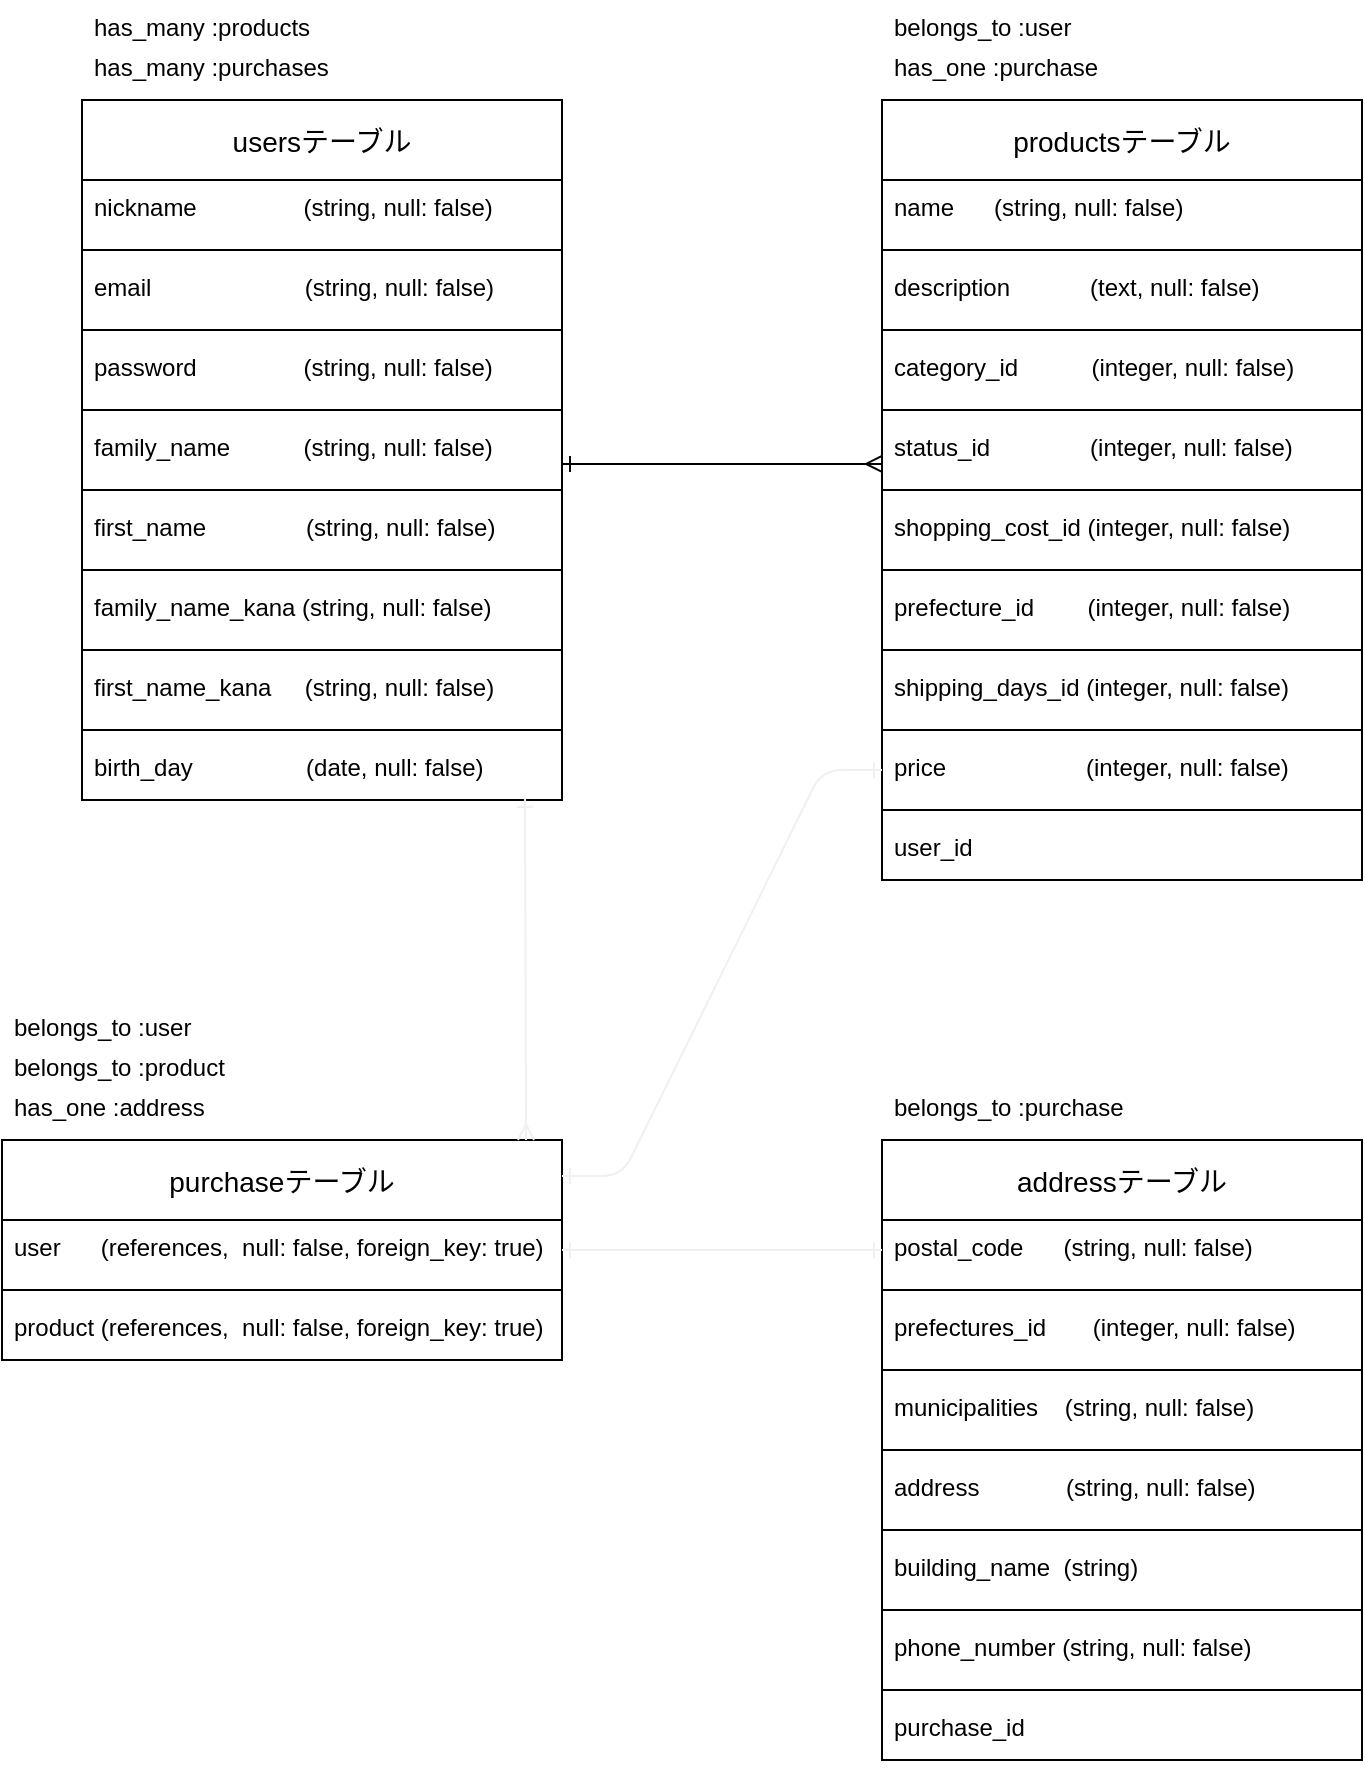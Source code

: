 <mxfile version="13.6.5">
    <diagram id="javHcgYwaEdPGD21peLQ" name="ページ1">
        <mxGraphModel dx="1283" dy="971" grid="1" gridSize="10" guides="1" tooltips="1" connect="1" arrows="1" fold="1" page="1" pageScale="1" pageWidth="827" pageHeight="1169" math="0" shadow="0">
            <root>
                <mxCell id="0"/>
                <mxCell id="1" parent="0"/>
                <mxCell id="15" value="usersテーブル" style="swimlane;fontStyle=0;childLayout=stackLayout;horizontal=1;startSize=40;horizontalStack=0;resizeParent=1;resizeParentMax=0;resizeLast=0;collapsible=1;marginBottom=0;align=center;fontSize=14;spacing=0;" parent="1" vertex="1">
                    <mxGeometry x="80" y="80" width="240" height="350" as="geometry">
                        <mxRectangle x="90" y="190" width="50" height="26" as="alternateBounds"/>
                    </mxGeometry>
                </mxCell>
                <mxCell id="16" value="nickname                (string, null: false)" style="text;strokeColor=none;fillColor=none;spacingLeft=4;spacingRight=4;overflow=hidden;rotatable=0;points=[[0,0.5],[1,0.5]];portConstraint=eastwest;fontSize=12;" vertex="1" parent="15">
                    <mxGeometry y="40" width="240" height="30" as="geometry"/>
                </mxCell>
                <mxCell id="46" value="" style="line;strokeWidth=1;rotatable=0;dashed=0;labelPosition=right;align=left;verticalAlign=middle;spacingTop=0;spacingLeft=6;points=[];portConstraint=eastwest;" vertex="1" parent="15">
                    <mxGeometry y="70" width="240" height="10" as="geometry"/>
                </mxCell>
                <mxCell id="37" value="email                       (string, null: false)" style="text;strokeColor=none;fillColor=none;spacingLeft=4;spacingRight=4;overflow=hidden;rotatable=0;points=[[0,0.5],[1,0.5]];portConstraint=eastwest;fontSize=12;" vertex="1" parent="15">
                    <mxGeometry y="80" width="240" height="30" as="geometry"/>
                </mxCell>
                <mxCell id="47" value="" style="line;strokeWidth=1;rotatable=0;dashed=0;labelPosition=right;align=left;verticalAlign=middle;spacingTop=0;spacingLeft=6;points=[];portConstraint=eastwest;" vertex="1" parent="15">
                    <mxGeometry y="110" width="240" height="10" as="geometry"/>
                </mxCell>
                <mxCell id="32" value="password                (string, null: false)" style="text;strokeColor=none;fillColor=none;spacingLeft=4;spacingRight=4;overflow=hidden;rotatable=0;points=[[0,0.5],[1,0.5]];portConstraint=eastwest;fontSize=12;" vertex="1" parent="15">
                    <mxGeometry y="120" width="240" height="30" as="geometry"/>
                </mxCell>
                <mxCell id="48" value="" style="line;strokeWidth=1;rotatable=0;dashed=0;labelPosition=right;align=left;verticalAlign=middle;spacingTop=0;spacingLeft=6;points=[];portConstraint=eastwest;" vertex="1" parent="15">
                    <mxGeometry y="150" width="240" height="10" as="geometry"/>
                </mxCell>
                <mxCell id="38" value="family_name           (string, null: false)" style="text;strokeColor=none;fillColor=none;spacingLeft=4;spacingRight=4;overflow=hidden;rotatable=0;points=[[0,0.5],[1,0.5]];portConstraint=eastwest;fontSize=12;" vertex="1" parent="15">
                    <mxGeometry y="160" width="240" height="30" as="geometry"/>
                </mxCell>
                <mxCell id="49" value="" style="line;strokeWidth=1;rotatable=0;dashed=0;labelPosition=right;align=left;verticalAlign=middle;spacingTop=0;spacingLeft=6;points=[];portConstraint=eastwest;" vertex="1" parent="15">
                    <mxGeometry y="190" width="240" height="10" as="geometry"/>
                </mxCell>
                <mxCell id="39" value="first_name               (string, null: false)" style="text;strokeColor=none;fillColor=none;spacingLeft=4;spacingRight=4;overflow=hidden;rotatable=0;points=[[0,0.5],[1,0.5]];portConstraint=eastwest;fontSize=12;" vertex="1" parent="15">
                    <mxGeometry y="200" width="240" height="30" as="geometry"/>
                </mxCell>
                <mxCell id="50" value="" style="line;strokeWidth=1;rotatable=0;dashed=0;labelPosition=right;align=left;verticalAlign=middle;spacingTop=0;spacingLeft=6;points=[];portConstraint=eastwest;" vertex="1" parent="15">
                    <mxGeometry y="230" width="240" height="10" as="geometry"/>
                </mxCell>
                <mxCell id="41" value="family_name_kana (string, null: false)" style="text;strokeColor=none;fillColor=none;spacingLeft=4;spacingRight=4;overflow=hidden;rotatable=0;points=[[0,0.5],[1,0.5]];portConstraint=eastwest;fontSize=12;" vertex="1" parent="15">
                    <mxGeometry y="240" width="240" height="30" as="geometry"/>
                </mxCell>
                <mxCell id="51" value="" style="line;strokeWidth=1;rotatable=0;dashed=0;labelPosition=right;align=left;verticalAlign=middle;spacingTop=0;spacingLeft=6;points=[];portConstraint=eastwest;" vertex="1" parent="15">
                    <mxGeometry y="270" width="240" height="10" as="geometry"/>
                </mxCell>
                <mxCell id="42" value="first_name_kana     (string, null: false)" style="text;strokeColor=none;fillColor=none;spacingLeft=4;spacingRight=4;overflow=hidden;rotatable=0;points=[[0,0.5],[1,0.5]];portConstraint=eastwest;fontSize=12;" vertex="1" parent="15">
                    <mxGeometry y="280" width="240" height="30" as="geometry"/>
                </mxCell>
                <mxCell id="52" value="" style="line;strokeWidth=1;rotatable=0;dashed=0;labelPosition=right;align=left;verticalAlign=middle;spacingTop=0;spacingLeft=6;points=[];portConstraint=eastwest;" vertex="1" parent="15">
                    <mxGeometry y="310" width="240" height="10" as="geometry"/>
                </mxCell>
                <mxCell id="40" value="birth_day                 (date, null: false)" style="text;strokeColor=none;fillColor=none;spacingLeft=4;spacingRight=4;overflow=hidden;rotatable=0;points=[[0,0.5],[1,0.5]];portConstraint=eastwest;fontSize=12;" vertex="1" parent="15">
                    <mxGeometry y="320" width="240" height="30" as="geometry"/>
                </mxCell>
                <mxCell id="23" value="productsテーブル" style="swimlane;fontStyle=0;childLayout=stackLayout;horizontal=1;startSize=40;horizontalStack=0;resizeParent=1;resizeParentMax=0;resizeLast=0;collapsible=1;marginBottom=0;align=center;fontSize=14;" parent="1" vertex="1">
                    <mxGeometry x="480" y="80" width="240" height="390" as="geometry"/>
                </mxCell>
                <mxCell id="24" value="name      (string, null: false)" style="text;strokeColor=none;fillColor=none;spacingLeft=4;spacingRight=4;overflow=hidden;rotatable=0;points=[[0,0.5],[1,0.5]];portConstraint=eastwest;fontSize=12;" parent="23" vertex="1">
                    <mxGeometry y="40" width="240" height="30" as="geometry"/>
                </mxCell>
                <mxCell id="60" value="" style="line;strokeWidth=1;rotatable=0;dashed=0;labelPosition=right;align=left;verticalAlign=middle;spacingTop=0;spacingLeft=6;points=[];portConstraint=eastwest;" vertex="1" parent="23">
                    <mxGeometry y="70" width="240" height="10" as="geometry"/>
                </mxCell>
                <mxCell id="70" value="description            (text, null: false)" style="text;strokeColor=none;fillColor=none;spacingLeft=4;spacingRight=4;overflow=hidden;rotatable=0;points=[[0,0.5],[1,0.5]];portConstraint=eastwest;fontSize=12;" vertex="1" parent="23">
                    <mxGeometry y="80" width="240" height="30" as="geometry"/>
                </mxCell>
                <mxCell id="71" value="" style="line;strokeWidth=1;rotatable=0;dashed=0;labelPosition=right;align=left;verticalAlign=middle;spacingTop=0;spacingLeft=6;points=[];portConstraint=eastwest;" vertex="1" parent="23">
                    <mxGeometry y="110" width="240" height="10" as="geometry"/>
                </mxCell>
                <mxCell id="54" value="category_id           (integer, null: false)" style="text;strokeColor=none;fillColor=none;spacingLeft=4;spacingRight=4;overflow=hidden;rotatable=0;points=[[0,0.5],[1,0.5]];portConstraint=eastwest;fontSize=12;" vertex="1" parent="23">
                    <mxGeometry y="120" width="240" height="30" as="geometry"/>
                </mxCell>
                <mxCell id="62" value="" style="line;strokeWidth=1;rotatable=0;dashed=0;labelPosition=right;align=left;verticalAlign=middle;spacingTop=0;spacingLeft=6;points=[];portConstraint=eastwest;" vertex="1" parent="23">
                    <mxGeometry y="150" width="240" height="10" as="geometry"/>
                </mxCell>
                <mxCell id="56" value="status_id               (integer, null: false)" style="text;strokeColor=none;fillColor=none;spacingLeft=4;spacingRight=4;overflow=hidden;rotatable=0;points=[[0,0.5],[1,0.5]];portConstraint=eastwest;fontSize=12;" vertex="1" parent="23">
                    <mxGeometry y="160" width="240" height="30" as="geometry"/>
                </mxCell>
                <mxCell id="69" value="" style="line;strokeWidth=1;rotatable=0;dashed=0;labelPosition=right;align=left;verticalAlign=middle;spacingTop=0;spacingLeft=6;points=[];portConstraint=eastwest;" vertex="1" parent="23">
                    <mxGeometry y="190" width="240" height="10" as="geometry"/>
                </mxCell>
                <mxCell id="55" value="shopping_cost_id (integer, null: false)" style="text;strokeColor=none;fillColor=none;spacingLeft=4;spacingRight=4;overflow=hidden;rotatable=0;points=[[0,0.5],[1,0.5]];portConstraint=eastwest;fontSize=12;" vertex="1" parent="23">
                    <mxGeometry y="200" width="240" height="30" as="geometry"/>
                </mxCell>
                <mxCell id="65" value="" style="line;strokeWidth=1;rotatable=0;dashed=0;labelPosition=right;align=left;verticalAlign=middle;spacingTop=0;spacingLeft=6;points=[];portConstraint=eastwest;" vertex="1" parent="23">
                    <mxGeometry y="230" width="240" height="10" as="geometry"/>
                </mxCell>
                <mxCell id="26" value="prefecture_id        (integer, null: false)" style="text;strokeColor=none;fillColor=none;spacingLeft=4;spacingRight=4;overflow=hidden;rotatable=0;points=[[0,0.5],[1,0.5]];portConstraint=eastwest;fontSize=12;" parent="23" vertex="1">
                    <mxGeometry y="240" width="240" height="30" as="geometry"/>
                </mxCell>
                <mxCell id="64" value="" style="line;strokeWidth=1;rotatable=0;dashed=0;labelPosition=right;align=left;verticalAlign=middle;spacingTop=0;spacingLeft=6;points=[];portConstraint=eastwest;" vertex="1" parent="23">
                    <mxGeometry y="270" width="240" height="10" as="geometry"/>
                </mxCell>
                <mxCell id="58" value="shipping_days_id (integer, null: false)" style="text;strokeColor=none;fillColor=none;spacingLeft=4;spacingRight=4;overflow=hidden;rotatable=0;points=[[0,0.5],[1,0.5]];portConstraint=eastwest;fontSize=12;" vertex="1" parent="23">
                    <mxGeometry y="280" width="240" height="30" as="geometry"/>
                </mxCell>
                <mxCell id="72" value="" style="line;strokeWidth=1;rotatable=0;dashed=0;labelPosition=right;align=left;verticalAlign=middle;spacingTop=0;spacingLeft=6;points=[];portConstraint=eastwest;" vertex="1" parent="23">
                    <mxGeometry y="310" width="240" height="10" as="geometry"/>
                </mxCell>
                <mxCell id="25" value="price                     (integer, null: false)" style="text;strokeColor=none;fillColor=none;spacingLeft=4;spacingRight=4;overflow=hidden;rotatable=0;points=[[0,0.5],[1,0.5]];portConstraint=eastwest;fontSize=12;" parent="23" vertex="1">
                    <mxGeometry y="320" width="240" height="30" as="geometry"/>
                </mxCell>
                <mxCell id="101" value="" style="line;strokeWidth=1;rotatable=0;dashed=0;labelPosition=right;align=left;verticalAlign=middle;spacingTop=0;spacingLeft=6;points=[];portConstraint=eastwest;" vertex="1" parent="23">
                    <mxGeometry y="350" width="240" height="10" as="geometry"/>
                </mxCell>
                <mxCell id="100" value="user_id" style="text;strokeColor=none;fillColor=none;spacingLeft=4;spacingRight=4;overflow=hidden;rotatable=0;points=[[0,0.5],[1,0.5]];portConstraint=eastwest;fontSize=12;" vertex="1" parent="23">
                    <mxGeometry y="360" width="240" height="30" as="geometry"/>
                </mxCell>
                <mxCell id="93" value="" style="edgeStyle=entityRelationEdgeStyle;fontSize=12;html=1;endArrow=ERmany;endFill=0;startArrow=ERone;startFill=0;entryX=0;entryY=0.733;entryDx=0;entryDy=0;entryPerimeter=0;" edge="1" parent="1" target="56">
                    <mxGeometry width="100" height="100" relative="1" as="geometry">
                        <mxPoint x="320" y="262" as="sourcePoint"/>
                        <mxPoint x="478" y="260" as="targetPoint"/>
                    </mxGeometry>
                </mxCell>
                <mxCell id="115" value="has_many :purchases" style="text;strokeColor=none;fillColor=none;spacingLeft=4;spacingRight=4;overflow=hidden;rotatable=0;points=[[0,0.5],[1,0.5]];portConstraint=eastwest;fontSize=12;" vertex="1" parent="1">
                    <mxGeometry x="80" y="50" width="240" height="30" as="geometry"/>
                </mxCell>
                <mxCell id="116" value="has_many :products" style="text;strokeColor=none;fillColor=none;spacingLeft=4;spacingRight=4;overflow=hidden;rotatable=0;points=[[0,0.5],[1,0.5]];portConstraint=eastwest;fontSize=12;" vertex="1" parent="1">
                    <mxGeometry x="80" y="30" width="240" height="30" as="geometry"/>
                </mxCell>
                <mxCell id="117" value="has_one :purchase" style="text;strokeColor=none;fillColor=none;spacingLeft=4;spacingRight=4;overflow=hidden;rotatable=0;points=[[0,0.5],[1,0.5]];portConstraint=eastwest;fontSize=12;" vertex="1" parent="1">
                    <mxGeometry x="480" y="50" width="240" height="30" as="geometry"/>
                </mxCell>
                <mxCell id="118" value="belongs_to :user" style="text;strokeColor=none;fillColor=none;spacingLeft=4;spacingRight=4;overflow=hidden;rotatable=0;points=[[0,0.5],[1,0.5]];portConstraint=eastwest;fontSize=12;" vertex="1" parent="1">
                    <mxGeometry x="480" y="30" width="240" height="30" as="geometry"/>
                </mxCell>
                <mxCell id="33" value="addressテーブル" style="swimlane;fontStyle=0;childLayout=stackLayout;horizontal=1;startSize=40;horizontalStack=0;resizeParent=1;resizeParentMax=0;resizeLast=0;collapsible=1;marginBottom=0;align=center;fontSize=14;" vertex="1" parent="1">
                    <mxGeometry x="480" y="600" width="240" height="310" as="geometry"/>
                </mxCell>
                <mxCell id="83" value="postal_code      (string, null: false)" style="text;strokeColor=none;fillColor=none;spacingLeft=4;spacingRight=4;overflow=hidden;rotatable=0;points=[[0,0.5],[1,0.5]];portConstraint=eastwest;fontSize=12;" vertex="1" parent="33">
                    <mxGeometry y="40" width="240" height="30" as="geometry"/>
                </mxCell>
                <mxCell id="89" value="" style="line;strokeWidth=1;rotatable=0;dashed=0;labelPosition=right;align=left;verticalAlign=middle;spacingTop=0;spacingLeft=6;points=[];portConstraint=eastwest;" vertex="1" parent="33">
                    <mxGeometry y="70" width="240" height="10" as="geometry"/>
                </mxCell>
                <mxCell id="79" value="prefectures_id       (integer, null: false)" style="text;strokeColor=none;fillColor=none;spacingLeft=4;spacingRight=4;overflow=hidden;rotatable=0;points=[[0,0.5],[1,0.5]];portConstraint=eastwest;fontSize=12;" vertex="1" parent="33">
                    <mxGeometry y="80" width="240" height="30" as="geometry"/>
                </mxCell>
                <mxCell id="88" value="" style="line;strokeWidth=1;rotatable=0;dashed=0;labelPosition=right;align=left;verticalAlign=middle;spacingTop=0;spacingLeft=6;points=[];portConstraint=eastwest;" vertex="1" parent="33">
                    <mxGeometry y="110" width="240" height="10" as="geometry"/>
                </mxCell>
                <mxCell id="81" value="municipalities    (string, null: false)" style="text;strokeColor=none;fillColor=none;spacingLeft=4;spacingRight=4;overflow=hidden;rotatable=0;points=[[0,0.5],[1,0.5]];portConstraint=eastwest;fontSize=12;" vertex="1" parent="33">
                    <mxGeometry y="120" width="240" height="30" as="geometry"/>
                </mxCell>
                <mxCell id="91" value="" style="line;strokeWidth=1;rotatable=0;dashed=0;labelPosition=right;align=left;verticalAlign=middle;spacingTop=0;spacingLeft=6;points=[];portConstraint=eastwest;" vertex="1" parent="33">
                    <mxGeometry y="150" width="240" height="10" as="geometry"/>
                </mxCell>
                <mxCell id="80" value="address             (string, null: false)" style="text;strokeColor=none;fillColor=none;spacingLeft=4;spacingRight=4;overflow=hidden;rotatable=0;points=[[0,0.5],[1,0.5]];portConstraint=eastwest;fontSize=12;" vertex="1" parent="33">
                    <mxGeometry y="160" width="240" height="30" as="geometry"/>
                </mxCell>
                <mxCell id="87" value="" style="line;strokeWidth=1;rotatable=0;dashed=0;labelPosition=right;align=left;verticalAlign=middle;spacingTop=0;spacingLeft=6;points=[];portConstraint=eastwest;" vertex="1" parent="33">
                    <mxGeometry y="190" width="240" height="10" as="geometry"/>
                </mxCell>
                <mxCell id="82" value="building_name  (string)" style="text;strokeColor=none;fillColor=none;spacingLeft=4;spacingRight=4;overflow=hidden;rotatable=0;points=[[0,0.5],[1,0.5]];portConstraint=eastwest;fontSize=12;" vertex="1" parent="33">
                    <mxGeometry y="200" width="240" height="30" as="geometry"/>
                </mxCell>
                <mxCell id="108" value="" style="line;strokeWidth=1;rotatable=0;dashed=0;labelPosition=right;align=left;verticalAlign=middle;spacingTop=0;spacingLeft=6;points=[];portConstraint=eastwest;" vertex="1" parent="33">
                    <mxGeometry y="230" width="240" height="10" as="geometry"/>
                </mxCell>
                <mxCell id="84" value="phone_number (string, null: false)" style="text;strokeColor=none;fillColor=none;spacingLeft=4;spacingRight=4;overflow=hidden;rotatable=0;points=[[0,0.5],[1,0.5]];portConstraint=eastwest;fontSize=12;" vertex="1" parent="33">
                    <mxGeometry y="240" width="240" height="30" as="geometry"/>
                </mxCell>
                <mxCell id="139" value="" style="line;strokeWidth=1;rotatable=0;dashed=0;labelPosition=right;align=left;verticalAlign=middle;spacingTop=0;spacingLeft=6;points=[];portConstraint=eastwest;" vertex="1" parent="33">
                    <mxGeometry y="270" width="240" height="10" as="geometry"/>
                </mxCell>
                <mxCell id="137" value="purchase_id" style="text;strokeColor=none;fillColor=none;spacingLeft=4;spacingRight=4;overflow=hidden;rotatable=0;points=[[0,0.5],[1,0.5]];portConstraint=eastwest;fontSize=12;" vertex="1" parent="33">
                    <mxGeometry y="280" width="240" height="30" as="geometry"/>
                </mxCell>
                <mxCell id="121" value="purchaseテーブル" style="swimlane;fontStyle=0;childLayout=stackLayout;horizontal=1;startSize=40;horizontalStack=0;resizeParent=1;resizeParentMax=0;resizeLast=0;collapsible=1;marginBottom=0;align=center;fontSize=14;" vertex="1" parent="1">
                    <mxGeometry x="40" y="600" width="280" height="110" as="geometry"/>
                </mxCell>
                <mxCell id="122" value="user      (references,  null: false, foreign_key: true)" style="text;strokeColor=none;fillColor=none;spacingLeft=4;spacingRight=4;overflow=hidden;rotatable=0;points=[[0,0.5],[1,0.5]];portConstraint=eastwest;fontSize=12;" vertex="1" parent="121">
                    <mxGeometry y="40" width="280" height="30" as="geometry"/>
                </mxCell>
                <mxCell id="125" value="" style="line;strokeWidth=1;rotatable=0;dashed=0;labelPosition=right;align=left;verticalAlign=middle;spacingTop=0;spacingLeft=6;points=[];portConstraint=eastwest;" vertex="1" parent="121">
                    <mxGeometry y="70" width="280" height="10" as="geometry"/>
                </mxCell>
                <mxCell id="123" value="product (references,  null: false, foreign_key: true)" style="text;strokeColor=none;fillColor=none;spacingLeft=4;spacingRight=4;overflow=hidden;rotatable=0;points=[[0,0.5],[1,0.5]];portConstraint=eastwest;fontSize=12;" vertex="1" parent="121">
                    <mxGeometry y="80" width="280" height="30" as="geometry"/>
                </mxCell>
                <mxCell id="127" value="" style="fontSize=12;html=1;endArrow=ERone;endFill=1;strokeColor=#f0f0f0;entryX=0.923;entryY=0.981;entryDx=0;entryDy=0;startArrow=ERmany;startFill=0;entryPerimeter=0;" edge="1" parent="1" target="40">
                    <mxGeometry width="100" height="100" relative="1" as="geometry">
                        <mxPoint x="302" y="600" as="sourcePoint"/>
                        <mxPoint x="250" y="470" as="targetPoint"/>
                        <Array as="points"/>
                    </mxGeometry>
                </mxCell>
                <mxCell id="128" value="" style="fontSize=12;html=1;endArrow=ERone;endFill=1;strokeColor=#f0f0f0;exitX=1;exitY=0.5;exitDx=0;exitDy=0;entryX=0;entryY=0.5;entryDx=0;entryDy=0;startArrow=ERone;startFill=0;" edge="1" parent="1" source="122" target="83">
                    <mxGeometry width="100" height="100" relative="1" as="geometry">
                        <mxPoint x="350" y="710" as="sourcePoint"/>
                        <mxPoint x="450" y="610" as="targetPoint"/>
                    </mxGeometry>
                </mxCell>
                <mxCell id="129" value="" style="edgeStyle=entityRelationEdgeStyle;fontSize=12;html=1;endArrow=ERone;endFill=1;strokeColor=#f0f0f0;entryX=0;entryY=0.5;entryDx=0;entryDy=0;startArrow=ERone;startFill=0;" edge="1" parent="1" target="25">
                    <mxGeometry width="100" height="100" relative="1" as="geometry">
                        <mxPoint x="320" y="618" as="sourcePoint"/>
                        <mxPoint x="450" y="510" as="targetPoint"/>
                    </mxGeometry>
                </mxCell>
                <mxCell id="130" value="belongs_to :purchase" style="text;strokeColor=none;fillColor=none;spacingLeft=4;spacingRight=4;overflow=hidden;rotatable=0;points=[[0,0.5],[1,0.5]];portConstraint=eastwest;fontSize=12;" vertex="1" parent="1">
                    <mxGeometry x="480" y="570" width="240" height="30" as="geometry"/>
                </mxCell>
                <mxCell id="133" value="has_one :address" style="text;strokeColor=none;fillColor=none;spacingLeft=4;spacingRight=4;overflow=hidden;rotatable=0;points=[[0,0.5],[1,0.5]];portConstraint=eastwest;fontSize=12;" vertex="1" parent="1">
                    <mxGeometry x="40" y="570" width="280" height="30" as="geometry"/>
                </mxCell>
                <mxCell id="134" value="belongs_to :product" style="text;strokeColor=none;fillColor=none;spacingLeft=4;spacingRight=4;overflow=hidden;rotatable=0;points=[[0,0.5],[1,0.5]];portConstraint=eastwest;fontSize=12;" vertex="1" parent="1">
                    <mxGeometry x="40" y="550" width="280" height="30" as="geometry"/>
                </mxCell>
                <mxCell id="135" value="belongs_to :user" style="text;strokeColor=none;fillColor=none;spacingLeft=4;spacingRight=4;overflow=hidden;rotatable=0;points=[[0,0.5],[1,0.5]];portConstraint=eastwest;fontSize=12;" vertex="1" parent="1">
                    <mxGeometry x="40" y="530" width="280" height="30" as="geometry"/>
                </mxCell>
            </root>
        </mxGraphModel>
    </diagram>
</mxfile>